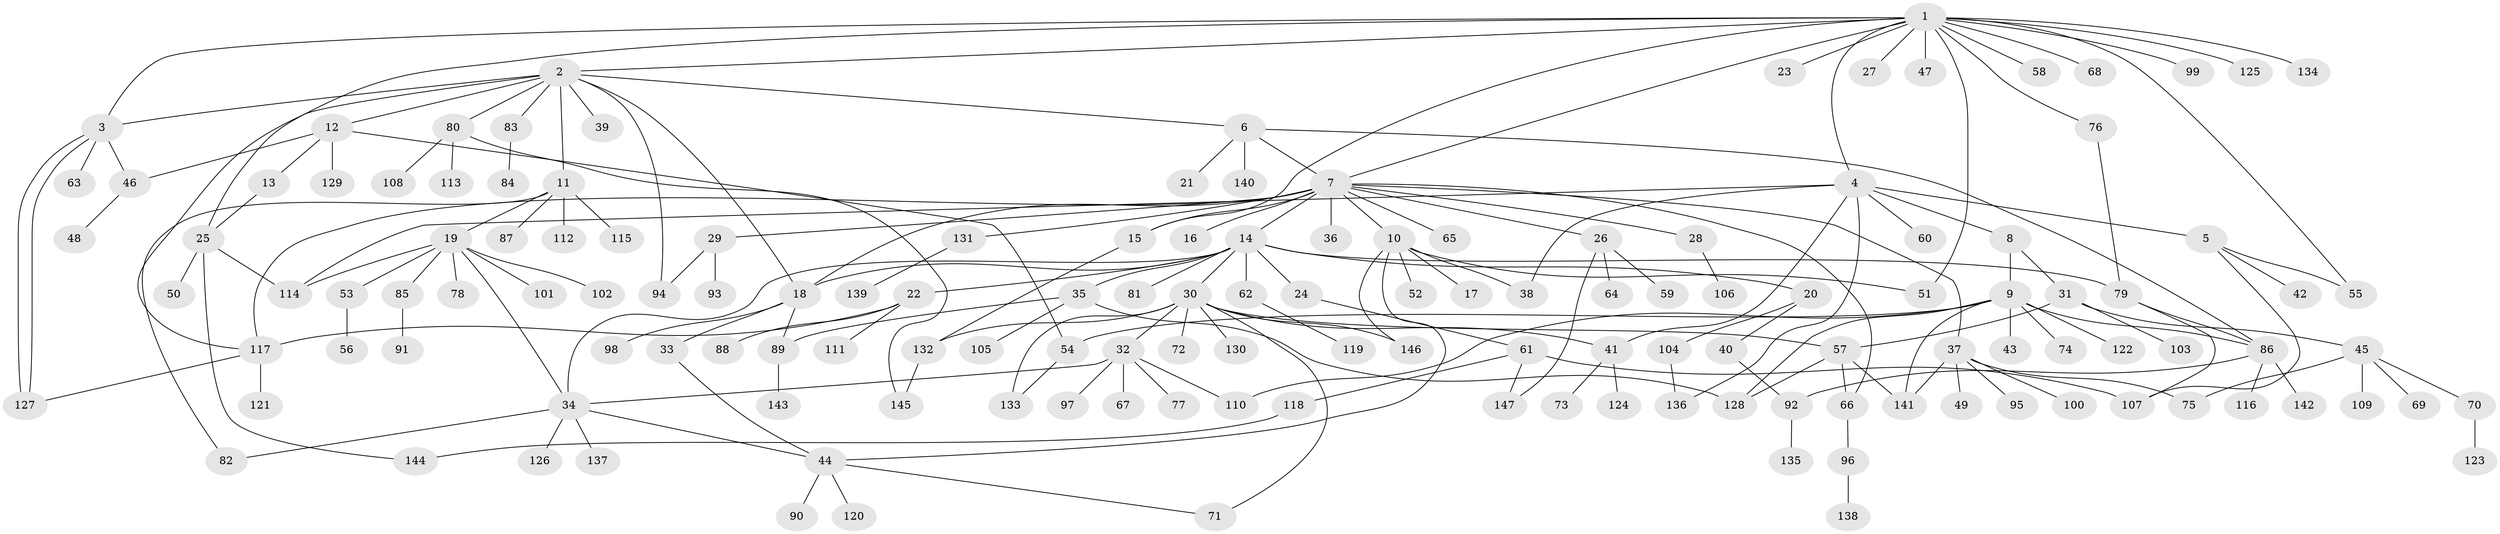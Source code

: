 // coarse degree distribution, {16: 0.009009009009009009, 11: 0.009009009009009009, 7: 0.036036036036036036, 9: 0.009009009009009009, 4: 0.04504504504504504, 15: 0.009009009009009009, 8: 0.018018018018018018, 6: 0.05405405405405406, 5: 0.036036036036036036, 2: 0.12612612612612611, 13: 0.009009009009009009, 3: 0.0990990990990991, 1: 0.5315315315315315, 10: 0.009009009009009009}
// Generated by graph-tools (version 1.1) at 2025/41/03/06/25 10:41:44]
// undirected, 147 vertices, 193 edges
graph export_dot {
graph [start="1"]
  node [color=gray90,style=filled];
  1;
  2;
  3;
  4;
  5;
  6;
  7;
  8;
  9;
  10;
  11;
  12;
  13;
  14;
  15;
  16;
  17;
  18;
  19;
  20;
  21;
  22;
  23;
  24;
  25;
  26;
  27;
  28;
  29;
  30;
  31;
  32;
  33;
  34;
  35;
  36;
  37;
  38;
  39;
  40;
  41;
  42;
  43;
  44;
  45;
  46;
  47;
  48;
  49;
  50;
  51;
  52;
  53;
  54;
  55;
  56;
  57;
  58;
  59;
  60;
  61;
  62;
  63;
  64;
  65;
  66;
  67;
  68;
  69;
  70;
  71;
  72;
  73;
  74;
  75;
  76;
  77;
  78;
  79;
  80;
  81;
  82;
  83;
  84;
  85;
  86;
  87;
  88;
  89;
  90;
  91;
  92;
  93;
  94;
  95;
  96;
  97;
  98;
  99;
  100;
  101;
  102;
  103;
  104;
  105;
  106;
  107;
  108;
  109;
  110;
  111;
  112;
  113;
  114;
  115;
  116;
  117;
  118;
  119;
  120;
  121;
  122;
  123;
  124;
  125;
  126;
  127;
  128;
  129;
  130;
  131;
  132;
  133;
  134;
  135;
  136;
  137;
  138;
  139;
  140;
  141;
  142;
  143;
  144;
  145;
  146;
  147;
  1 -- 2;
  1 -- 3;
  1 -- 4;
  1 -- 7;
  1 -- 15;
  1 -- 23;
  1 -- 25;
  1 -- 27;
  1 -- 47;
  1 -- 51;
  1 -- 55;
  1 -- 58;
  1 -- 68;
  1 -- 76;
  1 -- 99;
  1 -- 125;
  1 -- 134;
  2 -- 3;
  2 -- 6;
  2 -- 11;
  2 -- 12;
  2 -- 18;
  2 -- 39;
  2 -- 80;
  2 -- 83;
  2 -- 94;
  2 -- 117;
  3 -- 46;
  3 -- 63;
  3 -- 127;
  3 -- 127;
  4 -- 5;
  4 -- 8;
  4 -- 38;
  4 -- 41;
  4 -- 60;
  4 -- 114;
  4 -- 136;
  5 -- 42;
  5 -- 55;
  5 -- 107;
  6 -- 7;
  6 -- 21;
  6 -- 86;
  6 -- 140;
  7 -- 10;
  7 -- 14;
  7 -- 15;
  7 -- 16;
  7 -- 18;
  7 -- 26;
  7 -- 28;
  7 -- 29;
  7 -- 36;
  7 -- 37;
  7 -- 65;
  7 -- 66;
  7 -- 117;
  7 -- 131;
  8 -- 9;
  8 -- 31;
  9 -- 43;
  9 -- 54;
  9 -- 74;
  9 -- 86;
  9 -- 110;
  9 -- 122;
  9 -- 128;
  9 -- 141;
  10 -- 17;
  10 -- 38;
  10 -- 44;
  10 -- 51;
  10 -- 52;
  10 -- 146;
  11 -- 19;
  11 -- 82;
  11 -- 87;
  11 -- 112;
  11 -- 115;
  12 -- 13;
  12 -- 46;
  12 -- 54;
  12 -- 129;
  13 -- 25;
  14 -- 18;
  14 -- 20;
  14 -- 22;
  14 -- 24;
  14 -- 30;
  14 -- 34;
  14 -- 35;
  14 -- 62;
  14 -- 79;
  14 -- 81;
  15 -- 132;
  18 -- 33;
  18 -- 89;
  18 -- 98;
  19 -- 34;
  19 -- 53;
  19 -- 78;
  19 -- 85;
  19 -- 101;
  19 -- 102;
  19 -- 114;
  20 -- 40;
  20 -- 104;
  22 -- 88;
  22 -- 111;
  22 -- 117;
  24 -- 61;
  25 -- 50;
  25 -- 114;
  25 -- 144;
  26 -- 59;
  26 -- 64;
  26 -- 147;
  28 -- 106;
  29 -- 93;
  29 -- 94;
  30 -- 32;
  30 -- 41;
  30 -- 57;
  30 -- 71;
  30 -- 72;
  30 -- 130;
  30 -- 132;
  30 -- 133;
  30 -- 146;
  31 -- 45;
  31 -- 57;
  31 -- 103;
  32 -- 34;
  32 -- 67;
  32 -- 77;
  32 -- 97;
  32 -- 110;
  33 -- 44;
  34 -- 44;
  34 -- 82;
  34 -- 126;
  34 -- 137;
  35 -- 89;
  35 -- 105;
  35 -- 128;
  37 -- 49;
  37 -- 75;
  37 -- 95;
  37 -- 100;
  37 -- 141;
  40 -- 92;
  41 -- 73;
  41 -- 124;
  44 -- 71;
  44 -- 90;
  44 -- 120;
  45 -- 69;
  45 -- 70;
  45 -- 75;
  45 -- 109;
  46 -- 48;
  53 -- 56;
  54 -- 133;
  57 -- 66;
  57 -- 128;
  57 -- 141;
  61 -- 107;
  61 -- 118;
  61 -- 147;
  62 -- 119;
  66 -- 96;
  70 -- 123;
  76 -- 79;
  79 -- 86;
  79 -- 107;
  80 -- 108;
  80 -- 113;
  80 -- 145;
  83 -- 84;
  85 -- 91;
  86 -- 92;
  86 -- 116;
  86 -- 142;
  89 -- 143;
  92 -- 135;
  96 -- 138;
  104 -- 136;
  117 -- 121;
  117 -- 127;
  118 -- 144;
  131 -- 139;
  132 -- 145;
}
